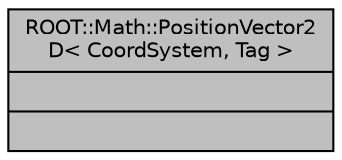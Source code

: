 digraph "ROOT::Math::PositionVector2D&lt; CoordSystem, Tag &gt;"
{
 // INTERACTIVE_SVG=YES
  bgcolor="transparent";
  edge [fontname="Helvetica",fontsize="10",labelfontname="Helvetica",labelfontsize="10"];
  node [fontname="Helvetica",fontsize="10",shape=record];
  Node2 [label="{ROOT::Math::PositionVector2\lD\< CoordSystem, Tag \>\n||}",height=0.2,width=0.4,color="black", fillcolor="grey75", style="filled", fontcolor="black"];
}
